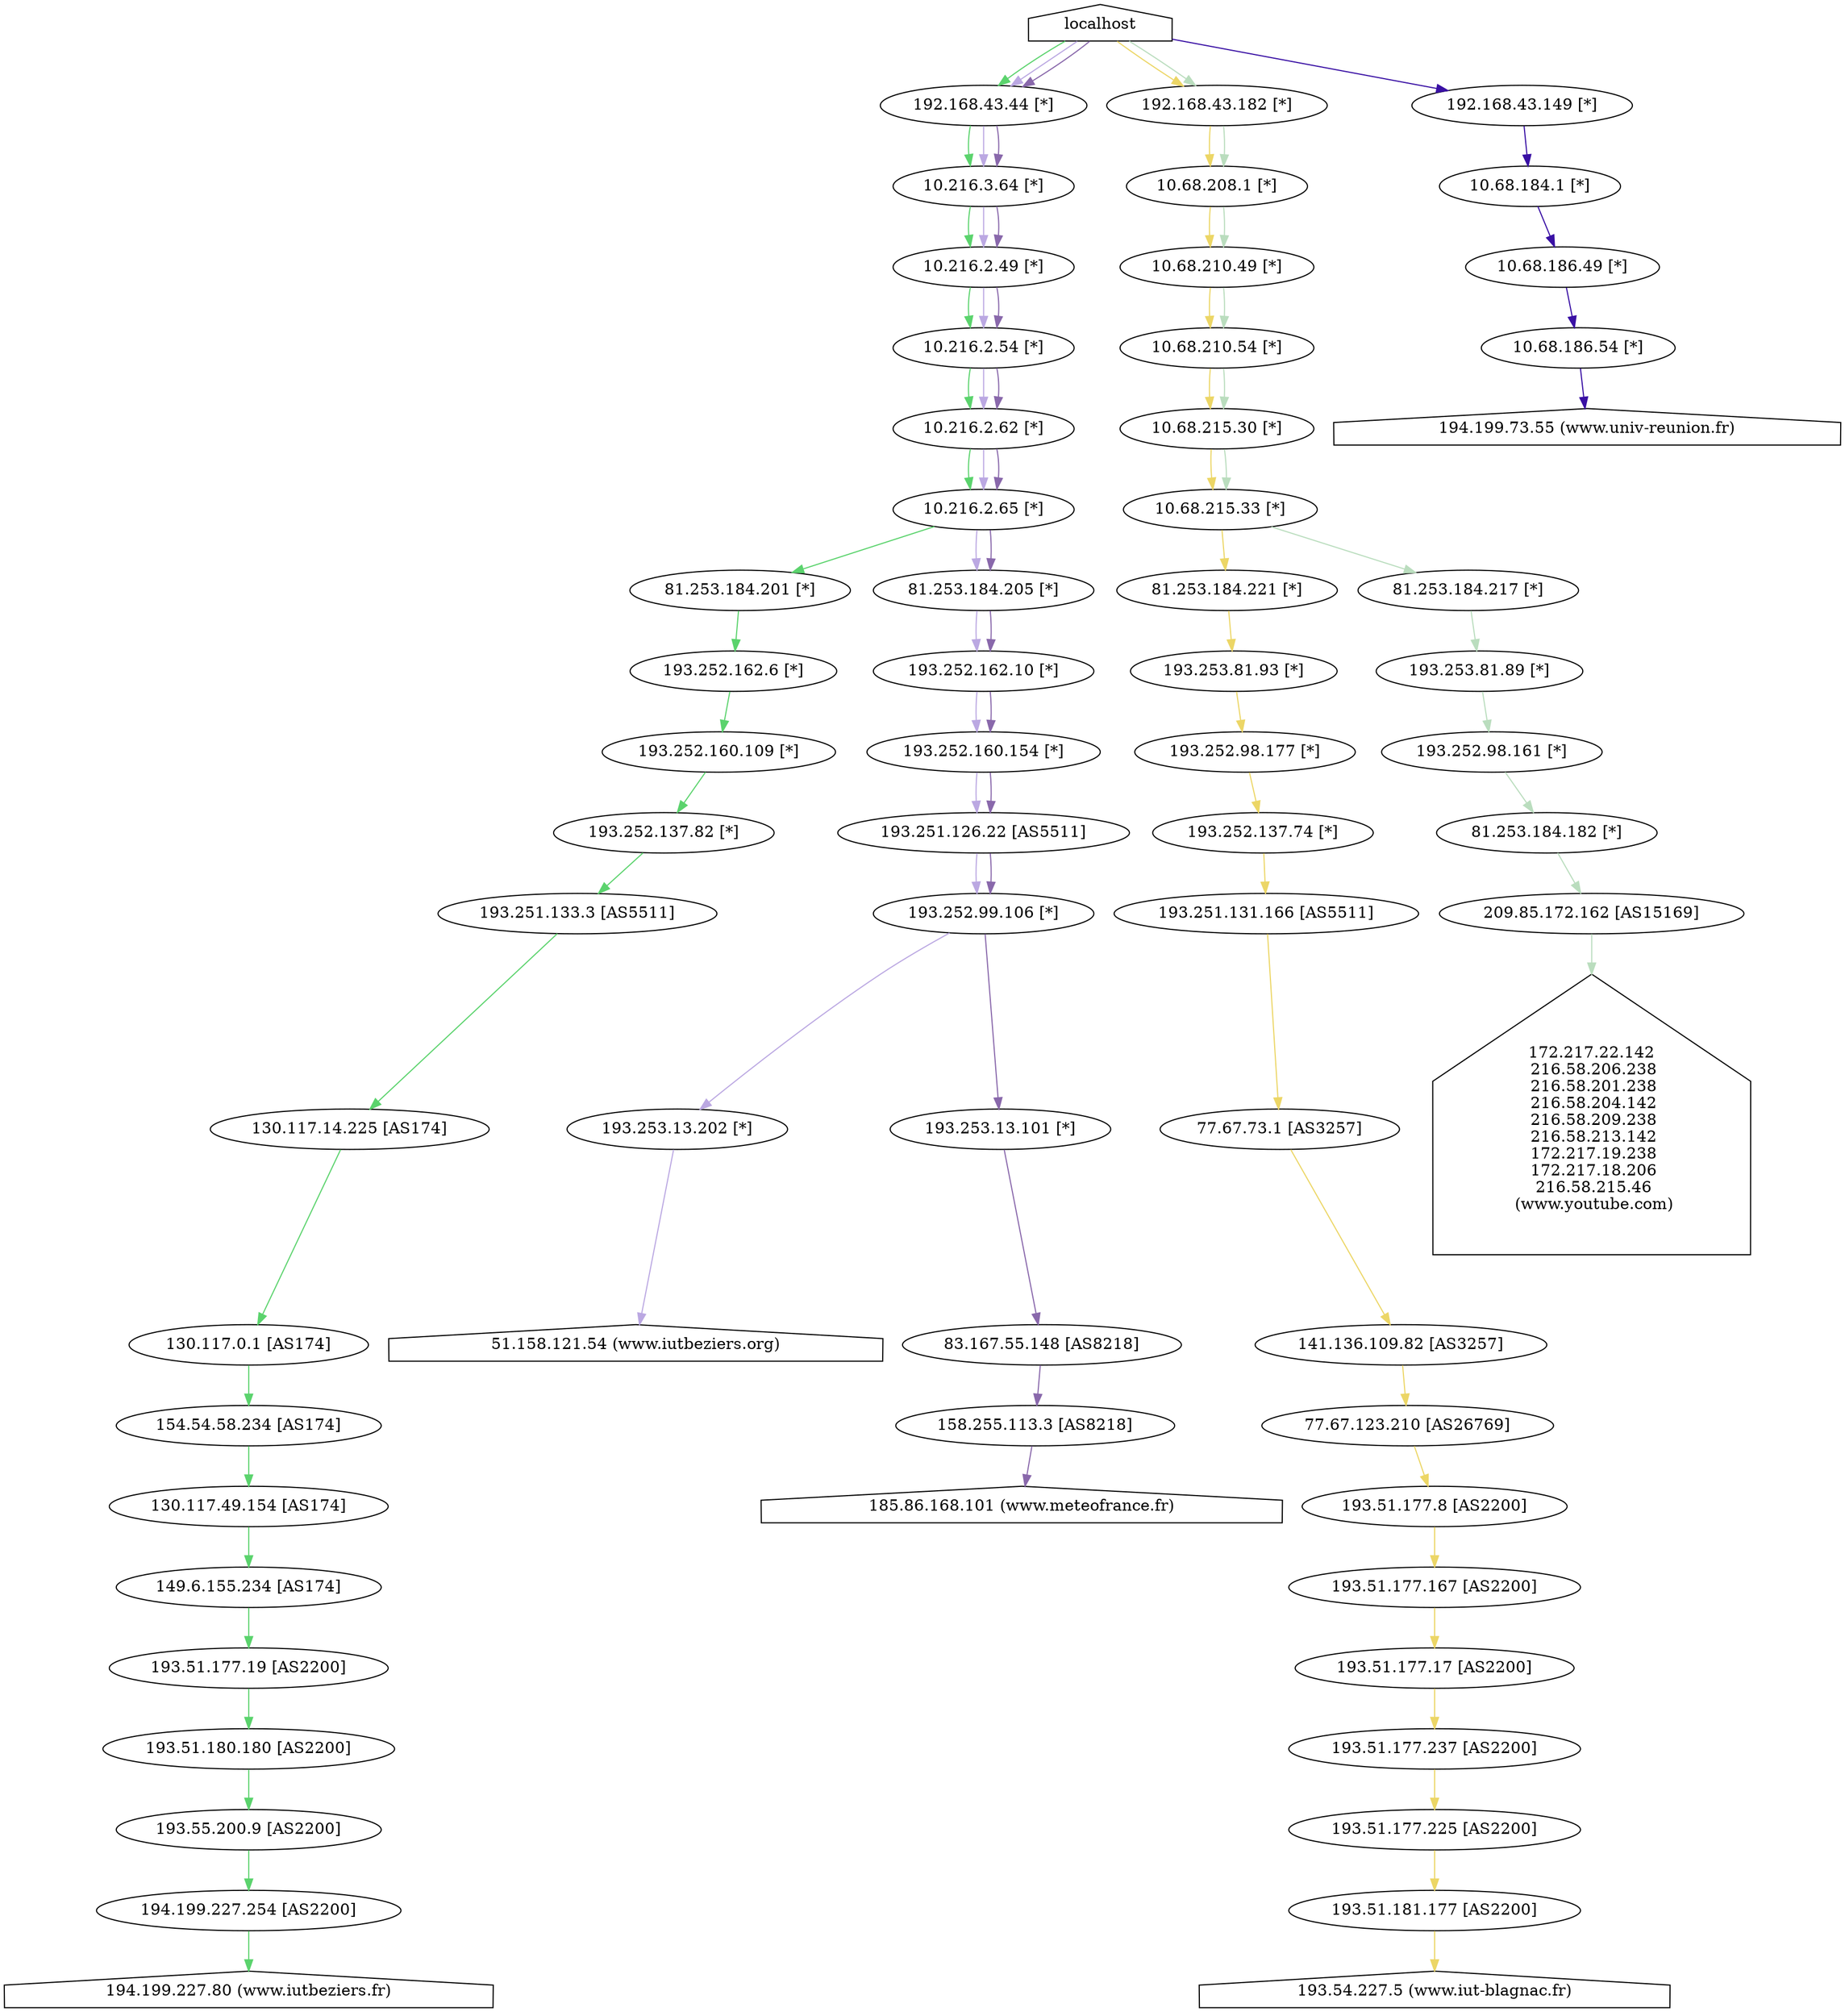 
digraph essai1 { 
localhost [shape=house]; 
"localhost"
 -> "192.168.43.44 [*]"
 -> "10.216.3.64 [*]"
 -> "10.216.2.49 [*]"
 -> "10.216.2.54 [*]"
 -> "10.216.2.62 [*]"
 -> "10.216.2.65 [*]"
 -> "81.253.184.201 [*]"
 -> "193.252.162.6 [*]"
 -> "193.252.160.109 [*]"
 -> "193.252.137.82 [*]"
 -> "193.251.133.3 [AS5511]"
 -> "130.117.14.225 [AS174]"
 -> "130.117.0.1 [AS174]"
 -> "154.54.58.234 [AS174]"
 -> "130.117.49.154 [AS174]"
 -> "149.6.155.234 [AS174]"
 -> "193.51.177.19 [AS2200]"
 -> "193.51.180.180 [AS2200]"
 -> "193.55.200.9 [AS2200]"
 -> "194.199.227.254 [AS2200]"
 -> "194.199.227.80 (www.iutbeziers.fr)" [color="#5bd36d"]
"localhost"
 -> "192.168.43.44 [*]"
 -> "10.216.3.64 [*]"
 -> "10.216.2.49 [*]"
 -> "10.216.2.54 [*]"
 -> "10.216.2.62 [*]"
 -> "10.216.2.65 [*]"
 -> "81.253.184.205 [*]"
 -> "193.252.162.10 [*]"
 -> "193.252.160.154 [*]"
 -> "193.251.126.22 [AS5511]"
 -> "193.252.99.106 [*]"
 -> "193.253.13.202 [*]"
 -> "51.158.121.54 (www.iutbeziers.org)" [color="#bba8e2"]
"localhost"
 -> "192.168.43.182 [*]"
 -> "10.68.208.1 [*]"
 -> "10.68.210.49 [*]"
 -> "10.68.210.54 [*]"
 -> "10.68.215.30 [*]"
 -> "10.68.215.33 [*]"
 -> "81.253.184.221 [*]"
 -> "193.253.81.93 [*]"
 -> "193.252.98.177 [*]"
 -> "193.252.137.74 [*]"
 -> "193.251.131.166 [AS5511]"
 -> "77.67.73.1 [AS3257]"
 -> "141.136.109.82 [AS3257]"
 -> "77.67.123.210 [AS26769]"
 -> "193.51.177.8 [AS2200]"
 -> "193.51.177.167 [AS2200]"
 -> "193.51.177.17 [AS2200]"
 -> "193.51.177.237 [AS2200]"
 -> "193.51.177.225 [AS2200]"
 -> "193.51.181.177 [AS2200]"
 -> "193.54.227.5 (www.iut-blagnac.fr)" [color="#ecd666"]
"localhost"
 -> "192.168.43.44 [*]"
 -> "10.216.3.64 [*]"
 -> "10.216.2.49 [*]"
 -> "10.216.2.54 [*]"
 -> "10.216.2.62 [*]"
 -> "10.216.2.65 [*]"
 -> "81.253.184.205 [*]"
 -> "193.252.162.10 [*]"
 -> "193.252.160.154 [*]"
 -> "193.251.126.22 [AS5511]"
 -> "193.252.99.106 [*]"
 -> "193.253.13.101 [*]"
 -> "83.167.55.148 [AS8218]"
 -> "158.255.113.3 [AS8218]"
 -> "185.86.168.101 (www.meteofrance.fr)" [color="#8968ab"]
"localhost"
 -> "192.168.43.149 [*]"
 -> "10.68.184.1 [*]"
 -> "10.68.186.49 [*]"
 -> "10.68.186.54 [*]"
 -> "194.199.73.55 (www.univ-reunion.fr)" [color="#3910a4"]
"localhost"
 -> "192.168.43.182 [*]"
 -> "10.68.208.1 [*]"
 -> "10.68.210.49 [*]"
 -> "10.68.210.54 [*]"
 -> "10.68.215.30 [*]"
 -> "10.68.215.33 [*]"
 -> "81.253.184.217 [*]"
 -> "193.253.81.89 [*]"
 -> "193.252.98.161 [*]"
 -> "81.253.184.182 [*]"
 -> "209.85.172.162 [AS15169]"
 -> "172.217.22.142\n 216.58.206.238\n 216.58.201.238\n 216.58.204.142\n 216.58.209.238\n 216.58.213.142\n 172.217.19.238\n 172.217.18.206\n 216.58.215.46\n (www.youtube.com)" [color="#baddbe"]
 "194.199.227.80 (www.iutbeziers.fr)" [shape=house];
 "51.158.121.54 (www.iutbeziers.org)" [shape=house];
 "193.54.227.5 (www.iut-blagnac.fr)" [shape=house];
 "185.86.168.101 (www.meteofrance.fr)" [shape=house];
 "194.199.73.55 (www.univ-reunion.fr)" [shape=house];
 "172.217.22.142\n 216.58.206.238\n 216.58.201.238\n 216.58.204.142\n 216.58.209.238\n 216.58.213.142\n 172.217.19.238\n 172.217.18.206\n 216.58.215.46\n (www.youtube.com)" [shape=house];
}
